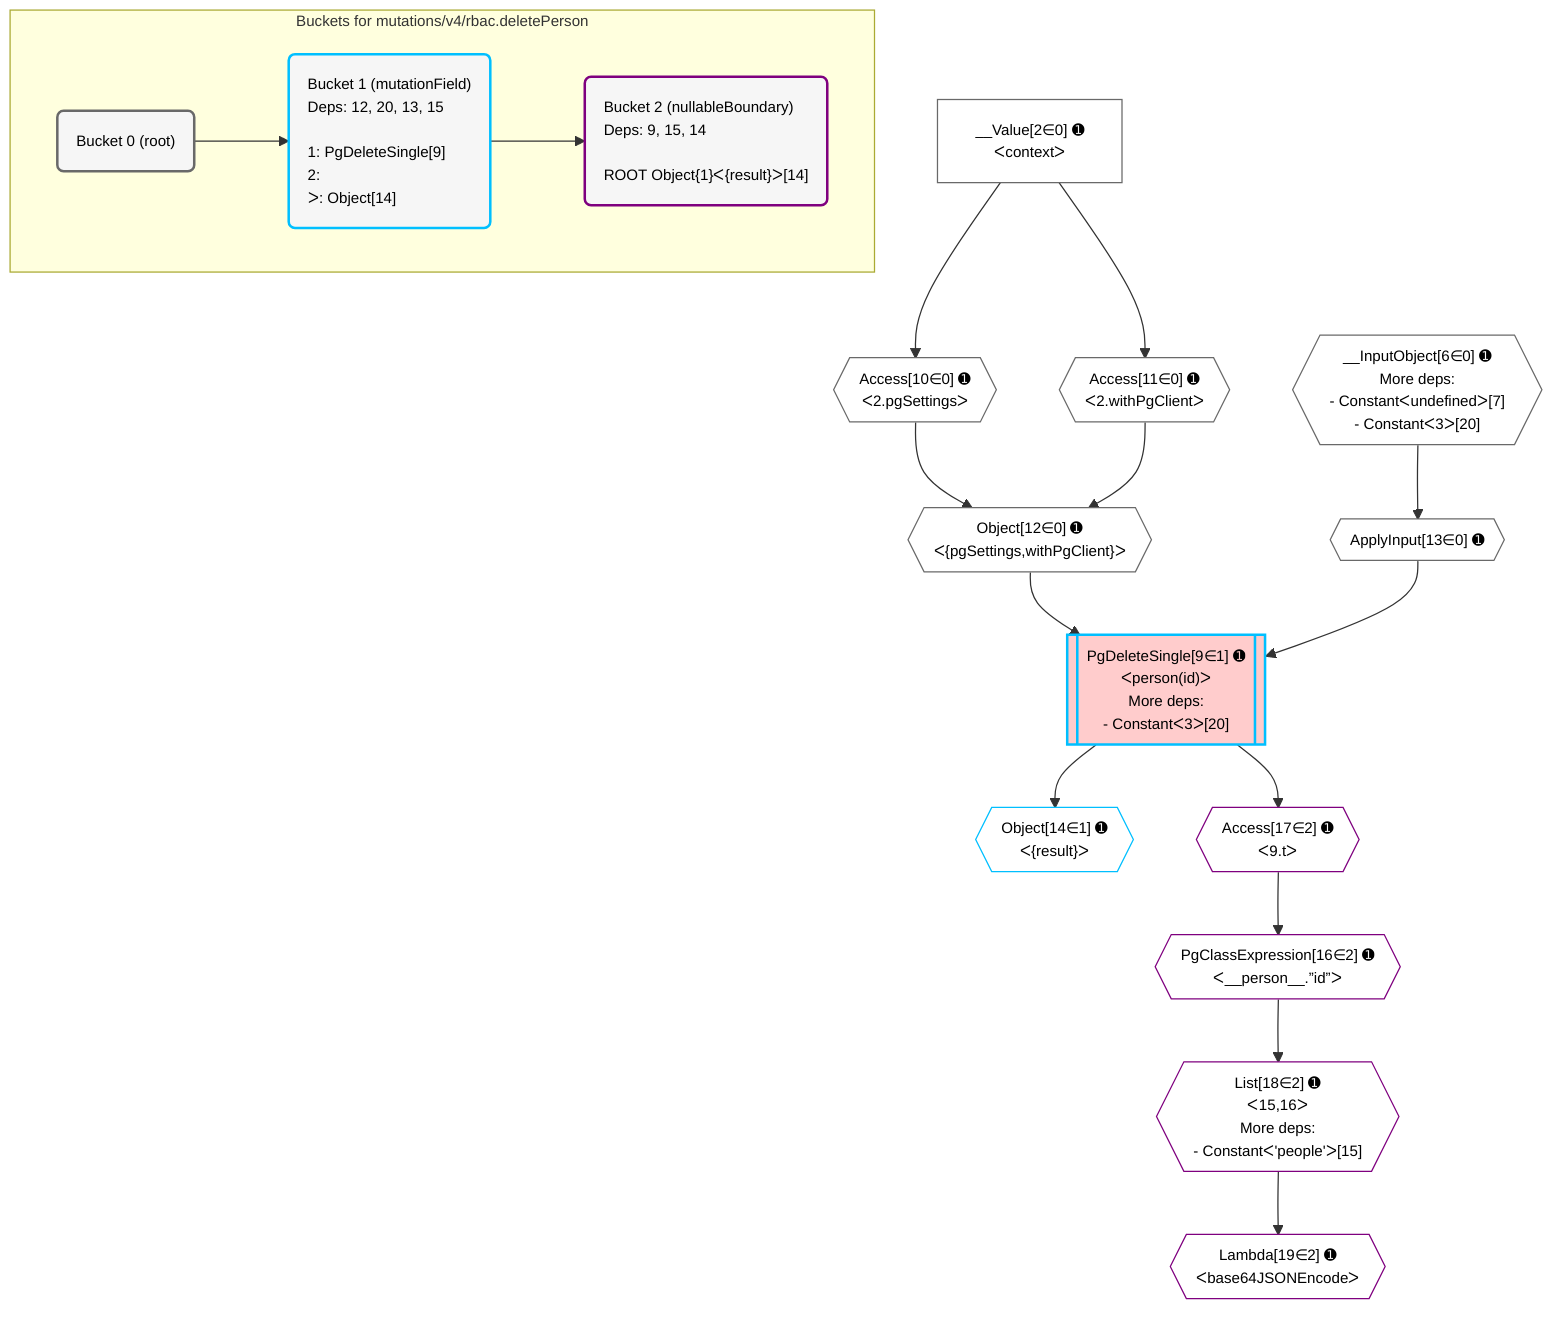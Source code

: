 %%{init: {'themeVariables': { 'fontSize': '12px'}}}%%
graph TD
    classDef path fill:#eee,stroke:#000,color:#000
    classDef plan fill:#fff,stroke-width:1px,color:#000
    classDef itemplan fill:#fff,stroke-width:2px,color:#000
    classDef unbatchedplan fill:#dff,stroke-width:1px,color:#000
    classDef sideeffectplan fill:#fcc,stroke-width:2px,color:#000
    classDef bucket fill:#f6f6f6,color:#000,stroke-width:2px,text-align:left

    subgraph "Buckets for mutations/v4/rbac.deletePerson"
    Bucket0("Bucket 0 (root)"):::bucket
    Bucket1("Bucket 1 (mutationField)<br />Deps: 12, 20, 13, 15<br /><br />1: PgDeleteSingle[9]<br />2: <br />ᐳ: Object[14]"):::bucket
    Bucket2("Bucket 2 (nullableBoundary)<br />Deps: 9, 15, 14<br /><br />ROOT Object{1}ᐸ{result}ᐳ[14]"):::bucket
    end
    Bucket0 --> Bucket1
    Bucket1 --> Bucket2

    %% plan dependencies
    __InputObject6{{"__InputObject[6∈0] ➊<br />More deps:<br />- Constantᐸundefinedᐳ[7]<br />- Constantᐸ3ᐳ[20]"}}:::plan
    Object12{{"Object[12∈0] ➊<br />ᐸ{pgSettings,withPgClient}ᐳ"}}:::plan
    Access10{{"Access[10∈0] ➊<br />ᐸ2.pgSettingsᐳ"}}:::plan
    Access11{{"Access[11∈0] ➊<br />ᐸ2.withPgClientᐳ"}}:::plan
    Access10 & Access11 --> Object12
    __Value2["__Value[2∈0] ➊<br />ᐸcontextᐳ"]:::plan
    __Value2 --> Access10
    __Value2 --> Access11
    ApplyInput13{{"ApplyInput[13∈0] ➊"}}:::plan
    __InputObject6 --> ApplyInput13
    PgDeleteSingle9[["PgDeleteSingle[9∈1] ➊<br />ᐸperson(id)ᐳ<br />More deps:<br />- Constantᐸ3ᐳ[20]"]]:::sideeffectplan
    Object12 & ApplyInput13 --> PgDeleteSingle9
    Object14{{"Object[14∈1] ➊<br />ᐸ{result}ᐳ"}}:::plan
    PgDeleteSingle9 --> Object14
    List18{{"List[18∈2] ➊<br />ᐸ15,16ᐳ<br />More deps:<br />- Constantᐸ'people'ᐳ[15]"}}:::plan
    PgClassExpression16{{"PgClassExpression[16∈2] ➊<br />ᐸ__person__.”id”ᐳ"}}:::plan
    PgClassExpression16 --> List18
    Access17{{"Access[17∈2] ➊<br />ᐸ9.tᐳ"}}:::plan
    Access17 --> PgClassExpression16
    PgDeleteSingle9 --> Access17
    Lambda19{{"Lambda[19∈2] ➊<br />ᐸbase64JSONEncodeᐳ"}}:::plan
    List18 --> Lambda19

    %% define steps
    classDef bucket0 stroke:#696969
    class Bucket0,__Value2,__InputObject6,Access10,Access11,Object12,ApplyInput13 bucket0
    classDef bucket1 stroke:#00bfff
    class Bucket1,PgDeleteSingle9,Object14 bucket1
    classDef bucket2 stroke:#7f007f
    class Bucket2,PgClassExpression16,Access17,List18,Lambda19 bucket2